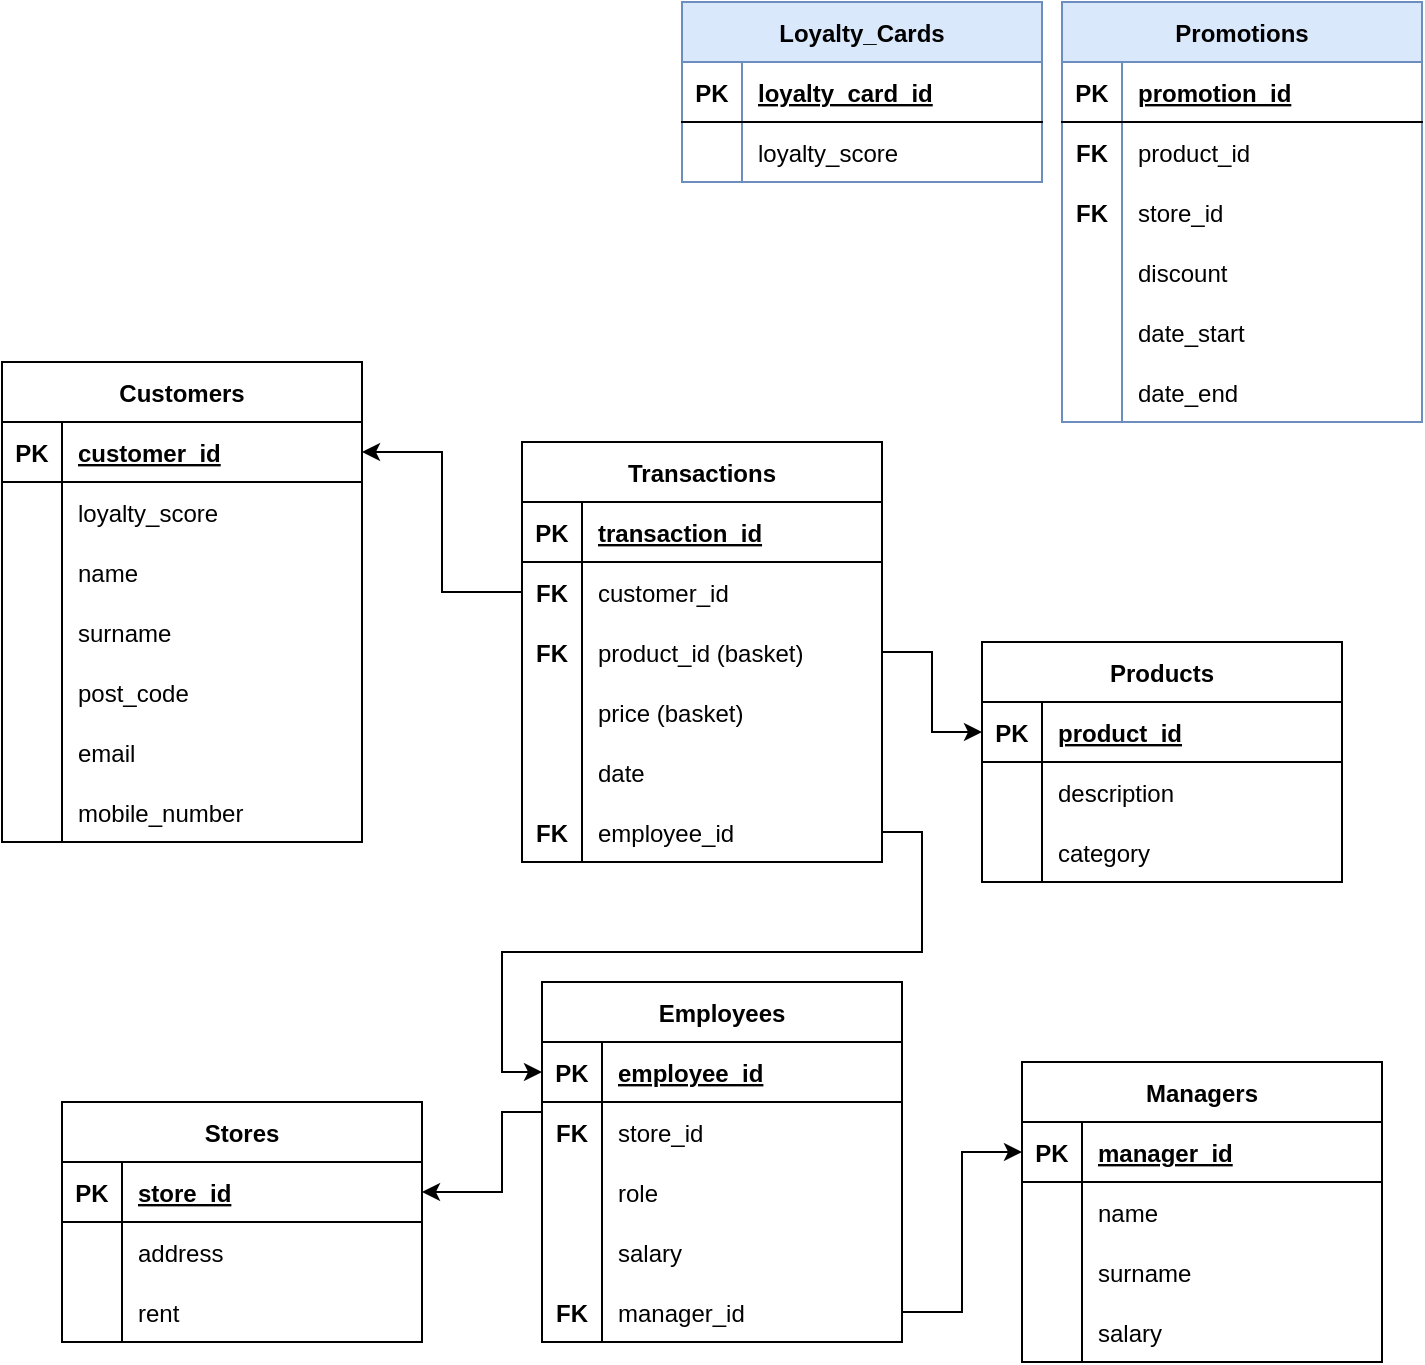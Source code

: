 <mxfile version="17.4.6" type="github">
  <diagram id="8zpgHY2eC4enXWlwEsFc" name="Page-1">
    <mxGraphModel dx="1426" dy="801" grid="1" gridSize="10" guides="1" tooltips="1" connect="1" arrows="1" fold="1" page="1" pageScale="1" pageWidth="827" pageHeight="1169" math="0" shadow="0">
      <root>
        <mxCell id="0" />
        <mxCell id="1" parent="0" />
        <mxCell id="gg4rEo2kOgMT4Y4ymjYf-1" value="Customers" style="shape=table;startSize=30;container=1;collapsible=1;childLayout=tableLayout;fixedRows=1;rowLines=0;fontStyle=1;align=center;resizeLast=1;" vertex="1" parent="1">
          <mxGeometry x="40" y="530" width="180" height="240" as="geometry" />
        </mxCell>
        <mxCell id="gg4rEo2kOgMT4Y4ymjYf-2" value="" style="shape=tableRow;horizontal=0;startSize=0;swimlaneHead=0;swimlaneBody=0;fillColor=none;collapsible=0;dropTarget=0;points=[[0,0.5],[1,0.5]];portConstraint=eastwest;top=0;left=0;right=0;bottom=1;" vertex="1" parent="gg4rEo2kOgMT4Y4ymjYf-1">
          <mxGeometry y="30" width="180" height="30" as="geometry" />
        </mxCell>
        <mxCell id="gg4rEo2kOgMT4Y4ymjYf-3" value="PK" style="shape=partialRectangle;connectable=0;fillColor=none;top=0;left=0;bottom=0;right=0;fontStyle=1;overflow=hidden;" vertex="1" parent="gg4rEo2kOgMT4Y4ymjYf-2">
          <mxGeometry width="30" height="30" as="geometry">
            <mxRectangle width="30" height="30" as="alternateBounds" />
          </mxGeometry>
        </mxCell>
        <mxCell id="gg4rEo2kOgMT4Y4ymjYf-4" value="customer_id" style="shape=partialRectangle;connectable=0;fillColor=none;top=0;left=0;bottom=0;right=0;align=left;spacingLeft=6;fontStyle=5;overflow=hidden;" vertex="1" parent="gg4rEo2kOgMT4Y4ymjYf-2">
          <mxGeometry x="30" width="150" height="30" as="geometry">
            <mxRectangle width="150" height="30" as="alternateBounds" />
          </mxGeometry>
        </mxCell>
        <mxCell id="gg4rEo2kOgMT4Y4ymjYf-5" value="" style="shape=tableRow;horizontal=0;startSize=0;swimlaneHead=0;swimlaneBody=0;fillColor=none;collapsible=0;dropTarget=0;points=[[0,0.5],[1,0.5]];portConstraint=eastwest;top=0;left=0;right=0;bottom=0;" vertex="1" parent="gg4rEo2kOgMT4Y4ymjYf-1">
          <mxGeometry y="60" width="180" height="30" as="geometry" />
        </mxCell>
        <mxCell id="gg4rEo2kOgMT4Y4ymjYf-6" value="" style="shape=partialRectangle;connectable=0;fillColor=none;top=0;left=0;bottom=0;right=0;editable=1;overflow=hidden;fontStyle=1" vertex="1" parent="gg4rEo2kOgMT4Y4ymjYf-5">
          <mxGeometry width="30" height="30" as="geometry">
            <mxRectangle width="30" height="30" as="alternateBounds" />
          </mxGeometry>
        </mxCell>
        <mxCell id="gg4rEo2kOgMT4Y4ymjYf-7" value="loyalty_score" style="shape=partialRectangle;connectable=0;fillColor=none;top=0;left=0;bottom=0;right=0;align=left;spacingLeft=6;overflow=hidden;" vertex="1" parent="gg4rEo2kOgMT4Y4ymjYf-5">
          <mxGeometry x="30" width="150" height="30" as="geometry">
            <mxRectangle width="150" height="30" as="alternateBounds" />
          </mxGeometry>
        </mxCell>
        <mxCell id="gg4rEo2kOgMT4Y4ymjYf-8" value="" style="shape=tableRow;horizontal=0;startSize=0;swimlaneHead=0;swimlaneBody=0;fillColor=none;collapsible=0;dropTarget=0;points=[[0,0.5],[1,0.5]];portConstraint=eastwest;top=0;left=0;right=0;bottom=0;" vertex="1" parent="gg4rEo2kOgMT4Y4ymjYf-1">
          <mxGeometry y="90" width="180" height="30" as="geometry" />
        </mxCell>
        <mxCell id="gg4rEo2kOgMT4Y4ymjYf-9" value="" style="shape=partialRectangle;connectable=0;fillColor=none;top=0;left=0;bottom=0;right=0;editable=1;overflow=hidden;" vertex="1" parent="gg4rEo2kOgMT4Y4ymjYf-8">
          <mxGeometry width="30" height="30" as="geometry">
            <mxRectangle width="30" height="30" as="alternateBounds" />
          </mxGeometry>
        </mxCell>
        <mxCell id="gg4rEo2kOgMT4Y4ymjYf-10" value="name" style="shape=partialRectangle;connectable=0;fillColor=none;top=0;left=0;bottom=0;right=0;align=left;spacingLeft=6;overflow=hidden;" vertex="1" parent="gg4rEo2kOgMT4Y4ymjYf-8">
          <mxGeometry x="30" width="150" height="30" as="geometry">
            <mxRectangle width="150" height="30" as="alternateBounds" />
          </mxGeometry>
        </mxCell>
        <mxCell id="gg4rEo2kOgMT4Y4ymjYf-11" value="" style="shape=tableRow;horizontal=0;startSize=0;swimlaneHead=0;swimlaneBody=0;fillColor=none;collapsible=0;dropTarget=0;points=[[0,0.5],[1,0.5]];portConstraint=eastwest;top=0;left=0;right=0;bottom=0;" vertex="1" parent="gg4rEo2kOgMT4Y4ymjYf-1">
          <mxGeometry y="120" width="180" height="30" as="geometry" />
        </mxCell>
        <mxCell id="gg4rEo2kOgMT4Y4ymjYf-12" value="" style="shape=partialRectangle;connectable=0;fillColor=none;top=0;left=0;bottom=0;right=0;editable=1;overflow=hidden;" vertex="1" parent="gg4rEo2kOgMT4Y4ymjYf-11">
          <mxGeometry width="30" height="30" as="geometry">
            <mxRectangle width="30" height="30" as="alternateBounds" />
          </mxGeometry>
        </mxCell>
        <mxCell id="gg4rEo2kOgMT4Y4ymjYf-13" value="surname" style="shape=partialRectangle;connectable=0;fillColor=none;top=0;left=0;bottom=0;right=0;align=left;spacingLeft=6;overflow=hidden;" vertex="1" parent="gg4rEo2kOgMT4Y4ymjYf-11">
          <mxGeometry x="30" width="150" height="30" as="geometry">
            <mxRectangle width="150" height="30" as="alternateBounds" />
          </mxGeometry>
        </mxCell>
        <mxCell id="gg4rEo2kOgMT4Y4ymjYf-82" style="shape=tableRow;horizontal=0;startSize=0;swimlaneHead=0;swimlaneBody=0;fillColor=none;collapsible=0;dropTarget=0;points=[[0,0.5],[1,0.5]];portConstraint=eastwest;top=0;left=0;right=0;bottom=0;" vertex="1" parent="gg4rEo2kOgMT4Y4ymjYf-1">
          <mxGeometry y="150" width="180" height="30" as="geometry" />
        </mxCell>
        <mxCell id="gg4rEo2kOgMT4Y4ymjYf-83" style="shape=partialRectangle;connectable=0;fillColor=none;top=0;left=0;bottom=0;right=0;editable=1;overflow=hidden;" vertex="1" parent="gg4rEo2kOgMT4Y4ymjYf-82">
          <mxGeometry width="30" height="30" as="geometry">
            <mxRectangle width="30" height="30" as="alternateBounds" />
          </mxGeometry>
        </mxCell>
        <mxCell id="gg4rEo2kOgMT4Y4ymjYf-84" value="post_code" style="shape=partialRectangle;connectable=0;fillColor=none;top=0;left=0;bottom=0;right=0;align=left;spacingLeft=6;overflow=hidden;" vertex="1" parent="gg4rEo2kOgMT4Y4ymjYf-82">
          <mxGeometry x="30" width="150" height="30" as="geometry">
            <mxRectangle width="150" height="30" as="alternateBounds" />
          </mxGeometry>
        </mxCell>
        <mxCell id="gg4rEo2kOgMT4Y4ymjYf-85" style="shape=tableRow;horizontal=0;startSize=0;swimlaneHead=0;swimlaneBody=0;fillColor=none;collapsible=0;dropTarget=0;points=[[0,0.5],[1,0.5]];portConstraint=eastwest;top=0;left=0;right=0;bottom=0;" vertex="1" parent="gg4rEo2kOgMT4Y4ymjYf-1">
          <mxGeometry y="180" width="180" height="30" as="geometry" />
        </mxCell>
        <mxCell id="gg4rEo2kOgMT4Y4ymjYf-86" style="shape=partialRectangle;connectable=0;fillColor=none;top=0;left=0;bottom=0;right=0;editable=1;overflow=hidden;" vertex="1" parent="gg4rEo2kOgMT4Y4ymjYf-85">
          <mxGeometry width="30" height="30" as="geometry">
            <mxRectangle width="30" height="30" as="alternateBounds" />
          </mxGeometry>
        </mxCell>
        <mxCell id="gg4rEo2kOgMT4Y4ymjYf-87" value="email" style="shape=partialRectangle;connectable=0;fillColor=none;top=0;left=0;bottom=0;right=0;align=left;spacingLeft=6;overflow=hidden;" vertex="1" parent="gg4rEo2kOgMT4Y4ymjYf-85">
          <mxGeometry x="30" width="150" height="30" as="geometry">
            <mxRectangle width="150" height="30" as="alternateBounds" />
          </mxGeometry>
        </mxCell>
        <mxCell id="gg4rEo2kOgMT4Y4ymjYf-88" style="shape=tableRow;horizontal=0;startSize=0;swimlaneHead=0;swimlaneBody=0;fillColor=none;collapsible=0;dropTarget=0;points=[[0,0.5],[1,0.5]];portConstraint=eastwest;top=0;left=0;right=0;bottom=0;" vertex="1" parent="gg4rEo2kOgMT4Y4ymjYf-1">
          <mxGeometry y="210" width="180" height="30" as="geometry" />
        </mxCell>
        <mxCell id="gg4rEo2kOgMT4Y4ymjYf-89" style="shape=partialRectangle;connectable=0;fillColor=none;top=0;left=0;bottom=0;right=0;editable=1;overflow=hidden;" vertex="1" parent="gg4rEo2kOgMT4Y4ymjYf-88">
          <mxGeometry width="30" height="30" as="geometry">
            <mxRectangle width="30" height="30" as="alternateBounds" />
          </mxGeometry>
        </mxCell>
        <mxCell id="gg4rEo2kOgMT4Y4ymjYf-90" value="mobile_number" style="shape=partialRectangle;connectable=0;fillColor=none;top=0;left=0;bottom=0;right=0;align=left;spacingLeft=6;overflow=hidden;" vertex="1" parent="gg4rEo2kOgMT4Y4ymjYf-88">
          <mxGeometry x="30" width="150" height="30" as="geometry">
            <mxRectangle width="150" height="30" as="alternateBounds" />
          </mxGeometry>
        </mxCell>
        <mxCell id="gg4rEo2kOgMT4Y4ymjYf-17" value="Transactions" style="shape=table;startSize=30;container=1;collapsible=1;childLayout=tableLayout;fixedRows=1;rowLines=0;fontStyle=1;align=center;resizeLast=1;" vertex="1" parent="1">
          <mxGeometry x="300" y="570" width="180" height="210" as="geometry">
            <mxRectangle x="280" y="430" width="110" height="30" as="alternateBounds" />
          </mxGeometry>
        </mxCell>
        <mxCell id="gg4rEo2kOgMT4Y4ymjYf-18" value="" style="shape=tableRow;horizontal=0;startSize=0;swimlaneHead=0;swimlaneBody=0;fillColor=none;collapsible=0;dropTarget=0;points=[[0,0.5],[1,0.5]];portConstraint=eastwest;top=0;left=0;right=0;bottom=1;" vertex="1" parent="gg4rEo2kOgMT4Y4ymjYf-17">
          <mxGeometry y="30" width="180" height="30" as="geometry" />
        </mxCell>
        <mxCell id="gg4rEo2kOgMT4Y4ymjYf-19" value="PK" style="shape=partialRectangle;connectable=0;fillColor=none;top=0;left=0;bottom=0;right=0;fontStyle=1;overflow=hidden;" vertex="1" parent="gg4rEo2kOgMT4Y4ymjYf-18">
          <mxGeometry width="30" height="30" as="geometry">
            <mxRectangle width="30" height="30" as="alternateBounds" />
          </mxGeometry>
        </mxCell>
        <mxCell id="gg4rEo2kOgMT4Y4ymjYf-20" value="transaction_id" style="shape=partialRectangle;connectable=0;fillColor=none;top=0;left=0;bottom=0;right=0;align=left;spacingLeft=6;fontStyle=5;overflow=hidden;" vertex="1" parent="gg4rEo2kOgMT4Y4ymjYf-18">
          <mxGeometry x="30" width="150" height="30" as="geometry">
            <mxRectangle width="150" height="30" as="alternateBounds" />
          </mxGeometry>
        </mxCell>
        <mxCell id="gg4rEo2kOgMT4Y4ymjYf-21" value="" style="shape=tableRow;horizontal=0;startSize=0;swimlaneHead=0;swimlaneBody=0;fillColor=none;collapsible=0;dropTarget=0;points=[[0,0.5],[1,0.5]];portConstraint=eastwest;top=0;left=0;right=0;bottom=0;" vertex="1" parent="gg4rEo2kOgMT4Y4ymjYf-17">
          <mxGeometry y="60" width="180" height="30" as="geometry" />
        </mxCell>
        <mxCell id="gg4rEo2kOgMT4Y4ymjYf-22" value="FK" style="shape=partialRectangle;connectable=0;fillColor=none;top=0;left=0;bottom=0;right=0;editable=1;overflow=hidden;fontStyle=1" vertex="1" parent="gg4rEo2kOgMT4Y4ymjYf-21">
          <mxGeometry width="30" height="30" as="geometry">
            <mxRectangle width="30" height="30" as="alternateBounds" />
          </mxGeometry>
        </mxCell>
        <mxCell id="gg4rEo2kOgMT4Y4ymjYf-23" value="customer_id" style="shape=partialRectangle;connectable=0;fillColor=none;top=0;left=0;bottom=0;right=0;align=left;spacingLeft=6;overflow=hidden;" vertex="1" parent="gg4rEo2kOgMT4Y4ymjYf-21">
          <mxGeometry x="30" width="150" height="30" as="geometry">
            <mxRectangle width="150" height="30" as="alternateBounds" />
          </mxGeometry>
        </mxCell>
        <mxCell id="gg4rEo2kOgMT4Y4ymjYf-148" style="shape=tableRow;horizontal=0;startSize=0;swimlaneHead=0;swimlaneBody=0;fillColor=none;collapsible=0;dropTarget=0;points=[[0,0.5],[1,0.5]];portConstraint=eastwest;top=0;left=0;right=0;bottom=0;" vertex="1" parent="gg4rEo2kOgMT4Y4ymjYf-17">
          <mxGeometry y="90" width="180" height="30" as="geometry" />
        </mxCell>
        <mxCell id="gg4rEo2kOgMT4Y4ymjYf-149" value="FK" style="shape=partialRectangle;connectable=0;fillColor=none;top=0;left=0;bottom=0;right=0;editable=1;overflow=hidden;fontStyle=1" vertex="1" parent="gg4rEo2kOgMT4Y4ymjYf-148">
          <mxGeometry width="30" height="30" as="geometry">
            <mxRectangle width="30" height="30" as="alternateBounds" />
          </mxGeometry>
        </mxCell>
        <mxCell id="gg4rEo2kOgMT4Y4ymjYf-150" value="product_id (basket)" style="shape=partialRectangle;connectable=0;fillColor=none;top=0;left=0;bottom=0;right=0;align=left;spacingLeft=6;overflow=hidden;" vertex="1" parent="gg4rEo2kOgMT4Y4ymjYf-148">
          <mxGeometry x="30" width="150" height="30" as="geometry">
            <mxRectangle width="150" height="30" as="alternateBounds" />
          </mxGeometry>
        </mxCell>
        <mxCell id="gg4rEo2kOgMT4Y4ymjYf-154" style="shape=tableRow;horizontal=0;startSize=0;swimlaneHead=0;swimlaneBody=0;fillColor=none;collapsible=0;dropTarget=0;points=[[0,0.5],[1,0.5]];portConstraint=eastwest;top=0;left=0;right=0;bottom=0;" vertex="1" parent="gg4rEo2kOgMT4Y4ymjYf-17">
          <mxGeometry y="120" width="180" height="30" as="geometry" />
        </mxCell>
        <mxCell id="gg4rEo2kOgMT4Y4ymjYf-155" style="shape=partialRectangle;connectable=0;fillColor=none;top=0;left=0;bottom=0;right=0;editable=1;overflow=hidden;fontStyle=1" vertex="1" parent="gg4rEo2kOgMT4Y4ymjYf-154">
          <mxGeometry width="30" height="30" as="geometry">
            <mxRectangle width="30" height="30" as="alternateBounds" />
          </mxGeometry>
        </mxCell>
        <mxCell id="gg4rEo2kOgMT4Y4ymjYf-156" value="price (basket)" style="shape=partialRectangle;connectable=0;fillColor=none;top=0;left=0;bottom=0;right=0;align=left;spacingLeft=6;overflow=hidden;" vertex="1" parent="gg4rEo2kOgMT4Y4ymjYf-154">
          <mxGeometry x="30" width="150" height="30" as="geometry">
            <mxRectangle width="150" height="30" as="alternateBounds" />
          </mxGeometry>
        </mxCell>
        <mxCell id="gg4rEo2kOgMT4Y4ymjYf-27" value="" style="shape=tableRow;horizontal=0;startSize=0;swimlaneHead=0;swimlaneBody=0;fillColor=none;collapsible=0;dropTarget=0;points=[[0,0.5],[1,0.5]];portConstraint=eastwest;top=0;left=0;right=0;bottom=0;" vertex="1" parent="gg4rEo2kOgMT4Y4ymjYf-17">
          <mxGeometry y="150" width="180" height="30" as="geometry" />
        </mxCell>
        <mxCell id="gg4rEo2kOgMT4Y4ymjYf-28" value="" style="shape=partialRectangle;connectable=0;fillColor=none;top=0;left=0;bottom=0;right=0;editable=1;overflow=hidden;" vertex="1" parent="gg4rEo2kOgMT4Y4ymjYf-27">
          <mxGeometry width="30" height="30" as="geometry">
            <mxRectangle width="30" height="30" as="alternateBounds" />
          </mxGeometry>
        </mxCell>
        <mxCell id="gg4rEo2kOgMT4Y4ymjYf-29" value="date" style="shape=partialRectangle;connectable=0;fillColor=none;top=0;left=0;bottom=0;right=0;align=left;spacingLeft=6;overflow=hidden;" vertex="1" parent="gg4rEo2kOgMT4Y4ymjYf-27">
          <mxGeometry x="30" width="150" height="30" as="geometry">
            <mxRectangle width="150" height="30" as="alternateBounds" />
          </mxGeometry>
        </mxCell>
        <mxCell id="gg4rEo2kOgMT4Y4ymjYf-79" style="shape=tableRow;horizontal=0;startSize=0;swimlaneHead=0;swimlaneBody=0;fillColor=none;collapsible=0;dropTarget=0;points=[[0,0.5],[1,0.5]];portConstraint=eastwest;top=0;left=0;right=0;bottom=0;" vertex="1" parent="gg4rEo2kOgMT4Y4ymjYf-17">
          <mxGeometry y="180" width="180" height="30" as="geometry" />
        </mxCell>
        <mxCell id="gg4rEo2kOgMT4Y4ymjYf-80" value="FK" style="shape=partialRectangle;connectable=0;fillColor=none;top=0;left=0;bottom=0;right=0;editable=1;overflow=hidden;fontStyle=1" vertex="1" parent="gg4rEo2kOgMT4Y4ymjYf-79">
          <mxGeometry width="30" height="30" as="geometry">
            <mxRectangle width="30" height="30" as="alternateBounds" />
          </mxGeometry>
        </mxCell>
        <mxCell id="gg4rEo2kOgMT4Y4ymjYf-81" value="employee_id" style="shape=partialRectangle;connectable=0;fillColor=none;top=0;left=0;bottom=0;right=0;align=left;spacingLeft=6;overflow=hidden;" vertex="1" parent="gg4rEo2kOgMT4Y4ymjYf-79">
          <mxGeometry x="30" width="150" height="30" as="geometry">
            <mxRectangle width="150" height="30" as="alternateBounds" />
          </mxGeometry>
        </mxCell>
        <mxCell id="gg4rEo2kOgMT4Y4ymjYf-31" value="" style="shape=tableRow;horizontal=0;startSize=0;swimlaneHead=0;swimlaneBody=0;fillColor=none;collapsible=0;dropTarget=0;points=[[0,0.5],[1,0.5]];portConstraint=eastwest;top=0;left=0;right=0;bottom=0;" vertex="1" parent="1">
          <mxGeometry x="40" y="680" width="180" height="30" as="geometry" />
        </mxCell>
        <mxCell id="gg4rEo2kOgMT4Y4ymjYf-32" value="" style="shape=partialRectangle;connectable=0;fillColor=none;top=0;left=0;bottom=0;right=0;editable=1;overflow=hidden;" vertex="1" parent="gg4rEo2kOgMT4Y4ymjYf-31">
          <mxGeometry width="30" height="30" as="geometry">
            <mxRectangle width="30" height="30" as="alternateBounds" />
          </mxGeometry>
        </mxCell>
        <mxCell id="gg4rEo2kOgMT4Y4ymjYf-91" value="Products" style="shape=table;startSize=30;container=1;collapsible=1;childLayout=tableLayout;fixedRows=1;rowLines=0;fontStyle=1;align=center;resizeLast=1;" vertex="1" parent="1">
          <mxGeometry x="530" y="670" width="180" height="120" as="geometry">
            <mxRectangle x="280" y="430" width="110" height="30" as="alternateBounds" />
          </mxGeometry>
        </mxCell>
        <mxCell id="gg4rEo2kOgMT4Y4ymjYf-92" value="" style="shape=tableRow;horizontal=0;startSize=0;swimlaneHead=0;swimlaneBody=0;fillColor=none;collapsible=0;dropTarget=0;points=[[0,0.5],[1,0.5]];portConstraint=eastwest;top=0;left=0;right=0;bottom=1;" vertex="1" parent="gg4rEo2kOgMT4Y4ymjYf-91">
          <mxGeometry y="30" width="180" height="30" as="geometry" />
        </mxCell>
        <mxCell id="gg4rEo2kOgMT4Y4ymjYf-93" value="PK" style="shape=partialRectangle;connectable=0;fillColor=none;top=0;left=0;bottom=0;right=0;fontStyle=1;overflow=hidden;" vertex="1" parent="gg4rEo2kOgMT4Y4ymjYf-92">
          <mxGeometry width="30" height="30" as="geometry">
            <mxRectangle width="30" height="30" as="alternateBounds" />
          </mxGeometry>
        </mxCell>
        <mxCell id="gg4rEo2kOgMT4Y4ymjYf-94" value="product_id" style="shape=partialRectangle;connectable=0;fillColor=none;top=0;left=0;bottom=0;right=0;align=left;spacingLeft=6;fontStyle=5;overflow=hidden;" vertex="1" parent="gg4rEo2kOgMT4Y4ymjYf-92">
          <mxGeometry x="30" width="150" height="30" as="geometry">
            <mxRectangle width="150" height="30" as="alternateBounds" />
          </mxGeometry>
        </mxCell>
        <mxCell id="gg4rEo2kOgMT4Y4ymjYf-95" value="" style="shape=tableRow;horizontal=0;startSize=0;swimlaneHead=0;swimlaneBody=0;fillColor=none;collapsible=0;dropTarget=0;points=[[0,0.5],[1,0.5]];portConstraint=eastwest;top=0;left=0;right=0;bottom=0;" vertex="1" parent="gg4rEo2kOgMT4Y4ymjYf-91">
          <mxGeometry y="60" width="180" height="30" as="geometry" />
        </mxCell>
        <mxCell id="gg4rEo2kOgMT4Y4ymjYf-96" value="" style="shape=partialRectangle;connectable=0;fillColor=none;top=0;left=0;bottom=0;right=0;editable=1;overflow=hidden;fontStyle=1" vertex="1" parent="gg4rEo2kOgMT4Y4ymjYf-95">
          <mxGeometry width="30" height="30" as="geometry">
            <mxRectangle width="30" height="30" as="alternateBounds" />
          </mxGeometry>
        </mxCell>
        <mxCell id="gg4rEo2kOgMT4Y4ymjYf-97" value="description" style="shape=partialRectangle;connectable=0;fillColor=none;top=0;left=0;bottom=0;right=0;align=left;spacingLeft=6;overflow=hidden;" vertex="1" parent="gg4rEo2kOgMT4Y4ymjYf-95">
          <mxGeometry x="30" width="150" height="30" as="geometry">
            <mxRectangle width="150" height="30" as="alternateBounds" />
          </mxGeometry>
        </mxCell>
        <mxCell id="gg4rEo2kOgMT4Y4ymjYf-98" value="" style="shape=tableRow;horizontal=0;startSize=0;swimlaneHead=0;swimlaneBody=0;fillColor=none;collapsible=0;dropTarget=0;points=[[0,0.5],[1,0.5]];portConstraint=eastwest;top=0;left=0;right=0;bottom=0;" vertex="1" parent="gg4rEo2kOgMT4Y4ymjYf-91">
          <mxGeometry y="90" width="180" height="30" as="geometry" />
        </mxCell>
        <mxCell id="gg4rEo2kOgMT4Y4ymjYf-99" value="" style="shape=partialRectangle;connectable=0;fillColor=none;top=0;left=0;bottom=0;right=0;editable=1;overflow=hidden;" vertex="1" parent="gg4rEo2kOgMT4Y4ymjYf-98">
          <mxGeometry width="30" height="30" as="geometry">
            <mxRectangle width="30" height="30" as="alternateBounds" />
          </mxGeometry>
        </mxCell>
        <mxCell id="gg4rEo2kOgMT4Y4ymjYf-100" value="category" style="shape=partialRectangle;connectable=0;fillColor=none;top=0;left=0;bottom=0;right=0;align=left;spacingLeft=6;overflow=hidden;" vertex="1" parent="gg4rEo2kOgMT4Y4ymjYf-98">
          <mxGeometry x="30" width="150" height="30" as="geometry">
            <mxRectangle width="150" height="30" as="alternateBounds" />
          </mxGeometry>
        </mxCell>
        <mxCell id="gg4rEo2kOgMT4Y4ymjYf-110" value="Loyalty_Cards" style="shape=table;startSize=30;container=1;collapsible=1;childLayout=tableLayout;fixedRows=1;rowLines=0;fontStyle=1;align=center;resizeLast=1;fillColor=#dae8fc;strokeColor=#6c8ebf;" vertex="1" parent="1">
          <mxGeometry x="380" y="350" width="180" height="90" as="geometry">
            <mxRectangle x="280" y="430" width="110" height="30" as="alternateBounds" />
          </mxGeometry>
        </mxCell>
        <mxCell id="gg4rEo2kOgMT4Y4ymjYf-111" value="" style="shape=tableRow;horizontal=0;startSize=0;swimlaneHead=0;swimlaneBody=0;fillColor=none;collapsible=0;dropTarget=0;points=[[0,0.5],[1,0.5]];portConstraint=eastwest;top=0;left=0;right=0;bottom=1;" vertex="1" parent="gg4rEo2kOgMT4Y4ymjYf-110">
          <mxGeometry y="30" width="180" height="30" as="geometry" />
        </mxCell>
        <mxCell id="gg4rEo2kOgMT4Y4ymjYf-112" value="PK" style="shape=partialRectangle;connectable=0;fillColor=none;top=0;left=0;bottom=0;right=0;fontStyle=1;overflow=hidden;" vertex="1" parent="gg4rEo2kOgMT4Y4ymjYf-111">
          <mxGeometry width="30" height="30" as="geometry">
            <mxRectangle width="30" height="30" as="alternateBounds" />
          </mxGeometry>
        </mxCell>
        <mxCell id="gg4rEo2kOgMT4Y4ymjYf-113" value="loyalty_card_id" style="shape=partialRectangle;connectable=0;fillColor=none;top=0;left=0;bottom=0;right=0;align=left;spacingLeft=6;fontStyle=5;overflow=hidden;" vertex="1" parent="gg4rEo2kOgMT4Y4ymjYf-111">
          <mxGeometry x="30" width="150" height="30" as="geometry">
            <mxRectangle width="150" height="30" as="alternateBounds" />
          </mxGeometry>
        </mxCell>
        <mxCell id="gg4rEo2kOgMT4Y4ymjYf-117" value="" style="shape=tableRow;horizontal=0;startSize=0;swimlaneHead=0;swimlaneBody=0;fillColor=none;collapsible=0;dropTarget=0;points=[[0,0.5],[1,0.5]];portConstraint=eastwest;top=0;left=0;right=0;bottom=0;" vertex="1" parent="gg4rEo2kOgMT4Y4ymjYf-110">
          <mxGeometry y="60" width="180" height="30" as="geometry" />
        </mxCell>
        <mxCell id="gg4rEo2kOgMT4Y4ymjYf-118" value="" style="shape=partialRectangle;connectable=0;fillColor=none;top=0;left=0;bottom=0;right=0;editable=1;overflow=hidden;" vertex="1" parent="gg4rEo2kOgMT4Y4ymjYf-117">
          <mxGeometry width="30" height="30" as="geometry">
            <mxRectangle width="30" height="30" as="alternateBounds" />
          </mxGeometry>
        </mxCell>
        <mxCell id="gg4rEo2kOgMT4Y4ymjYf-119" value="loyalty_score" style="shape=partialRectangle;connectable=0;fillColor=none;top=0;left=0;bottom=0;right=0;align=left;spacingLeft=6;overflow=hidden;" vertex="1" parent="gg4rEo2kOgMT4Y4ymjYf-117">
          <mxGeometry x="30" width="150" height="30" as="geometry">
            <mxRectangle width="150" height="30" as="alternateBounds" />
          </mxGeometry>
        </mxCell>
        <mxCell id="gg4rEo2kOgMT4Y4ymjYf-147" style="edgeStyle=orthogonalEdgeStyle;rounded=0;orthogonalLoop=1;jettySize=auto;html=1;entryX=1;entryY=0.5;entryDx=0;entryDy=0;" edge="1" parent="1" source="gg4rEo2kOgMT4Y4ymjYf-21" target="gg4rEo2kOgMT4Y4ymjYf-2">
          <mxGeometry relative="1" as="geometry" />
        </mxCell>
        <mxCell id="gg4rEo2kOgMT4Y4ymjYf-157" style="edgeStyle=orthogonalEdgeStyle;rounded=0;orthogonalLoop=1;jettySize=auto;html=1;entryX=0;entryY=0.5;entryDx=0;entryDy=0;" edge="1" parent="1" source="gg4rEo2kOgMT4Y4ymjYf-148" target="gg4rEo2kOgMT4Y4ymjYf-92">
          <mxGeometry relative="1" as="geometry" />
        </mxCell>
        <mxCell id="gg4rEo2kOgMT4Y4ymjYf-158" value="Employees" style="shape=table;startSize=30;container=1;collapsible=1;childLayout=tableLayout;fixedRows=1;rowLines=0;fontStyle=1;align=center;resizeLast=1;" vertex="1" parent="1">
          <mxGeometry x="310" y="840" width="180" height="180" as="geometry">
            <mxRectangle x="280" y="430" width="110" height="30" as="alternateBounds" />
          </mxGeometry>
        </mxCell>
        <mxCell id="gg4rEo2kOgMT4Y4ymjYf-159" value="" style="shape=tableRow;horizontal=0;startSize=0;swimlaneHead=0;swimlaneBody=0;fillColor=none;collapsible=0;dropTarget=0;points=[[0,0.5],[1,0.5]];portConstraint=eastwest;top=0;left=0;right=0;bottom=1;" vertex="1" parent="gg4rEo2kOgMT4Y4ymjYf-158">
          <mxGeometry y="30" width="180" height="30" as="geometry" />
        </mxCell>
        <mxCell id="gg4rEo2kOgMT4Y4ymjYf-160" value="PK" style="shape=partialRectangle;connectable=0;fillColor=none;top=0;left=0;bottom=0;right=0;fontStyle=1;overflow=hidden;" vertex="1" parent="gg4rEo2kOgMT4Y4ymjYf-159">
          <mxGeometry width="30" height="30" as="geometry">
            <mxRectangle width="30" height="30" as="alternateBounds" />
          </mxGeometry>
        </mxCell>
        <mxCell id="gg4rEo2kOgMT4Y4ymjYf-161" value="employee_id" style="shape=partialRectangle;connectable=0;fillColor=none;top=0;left=0;bottom=0;right=0;align=left;spacingLeft=6;fontStyle=5;overflow=hidden;" vertex="1" parent="gg4rEo2kOgMT4Y4ymjYf-159">
          <mxGeometry x="30" width="150" height="30" as="geometry">
            <mxRectangle width="150" height="30" as="alternateBounds" />
          </mxGeometry>
        </mxCell>
        <mxCell id="gg4rEo2kOgMT4Y4ymjYf-162" value="" style="shape=tableRow;horizontal=0;startSize=0;swimlaneHead=0;swimlaneBody=0;fillColor=none;collapsible=0;dropTarget=0;points=[[0,0.5],[1,0.5]];portConstraint=eastwest;top=0;left=0;right=0;bottom=0;" vertex="1" parent="gg4rEo2kOgMT4Y4ymjYf-158">
          <mxGeometry y="60" width="180" height="30" as="geometry" />
        </mxCell>
        <mxCell id="gg4rEo2kOgMT4Y4ymjYf-163" value="FK" style="shape=partialRectangle;connectable=0;fillColor=none;top=0;left=0;bottom=0;right=0;editable=1;overflow=hidden;fontStyle=1" vertex="1" parent="gg4rEo2kOgMT4Y4ymjYf-162">
          <mxGeometry width="30" height="30" as="geometry">
            <mxRectangle width="30" height="30" as="alternateBounds" />
          </mxGeometry>
        </mxCell>
        <mxCell id="gg4rEo2kOgMT4Y4ymjYf-164" value="store_id" style="shape=partialRectangle;connectable=0;fillColor=none;top=0;left=0;bottom=0;right=0;align=left;spacingLeft=6;overflow=hidden;" vertex="1" parent="gg4rEo2kOgMT4Y4ymjYf-162">
          <mxGeometry x="30" width="150" height="30" as="geometry">
            <mxRectangle width="150" height="30" as="alternateBounds" />
          </mxGeometry>
        </mxCell>
        <mxCell id="gg4rEo2kOgMT4Y4ymjYf-165" value="" style="shape=tableRow;horizontal=0;startSize=0;swimlaneHead=0;swimlaneBody=0;fillColor=none;collapsible=0;dropTarget=0;points=[[0,0.5],[1,0.5]];portConstraint=eastwest;top=0;left=0;right=0;bottom=0;" vertex="1" parent="gg4rEo2kOgMT4Y4ymjYf-158">
          <mxGeometry y="90" width="180" height="30" as="geometry" />
        </mxCell>
        <mxCell id="gg4rEo2kOgMT4Y4ymjYf-166" value="" style="shape=partialRectangle;connectable=0;fillColor=none;top=0;left=0;bottom=0;right=0;editable=1;overflow=hidden;" vertex="1" parent="gg4rEo2kOgMT4Y4ymjYf-165">
          <mxGeometry width="30" height="30" as="geometry">
            <mxRectangle width="30" height="30" as="alternateBounds" />
          </mxGeometry>
        </mxCell>
        <mxCell id="gg4rEo2kOgMT4Y4ymjYf-167" value="role" style="shape=partialRectangle;connectable=0;fillColor=none;top=0;left=0;bottom=0;right=0;align=left;spacingLeft=6;overflow=hidden;" vertex="1" parent="gg4rEo2kOgMT4Y4ymjYf-165">
          <mxGeometry x="30" width="150" height="30" as="geometry">
            <mxRectangle width="150" height="30" as="alternateBounds" />
          </mxGeometry>
        </mxCell>
        <mxCell id="gg4rEo2kOgMT4Y4ymjYf-168" style="shape=tableRow;horizontal=0;startSize=0;swimlaneHead=0;swimlaneBody=0;fillColor=none;collapsible=0;dropTarget=0;points=[[0,0.5],[1,0.5]];portConstraint=eastwest;top=0;left=0;right=0;bottom=0;" vertex="1" parent="gg4rEo2kOgMT4Y4ymjYf-158">
          <mxGeometry y="120" width="180" height="30" as="geometry" />
        </mxCell>
        <mxCell id="gg4rEo2kOgMT4Y4ymjYf-169" style="shape=partialRectangle;connectable=0;fillColor=none;top=0;left=0;bottom=0;right=0;editable=1;overflow=hidden;" vertex="1" parent="gg4rEo2kOgMT4Y4ymjYf-168">
          <mxGeometry width="30" height="30" as="geometry">
            <mxRectangle width="30" height="30" as="alternateBounds" />
          </mxGeometry>
        </mxCell>
        <mxCell id="gg4rEo2kOgMT4Y4ymjYf-170" value="salary" style="shape=partialRectangle;connectable=0;fillColor=none;top=0;left=0;bottom=0;right=0;align=left;spacingLeft=6;overflow=hidden;" vertex="1" parent="gg4rEo2kOgMT4Y4ymjYf-168">
          <mxGeometry x="30" width="150" height="30" as="geometry">
            <mxRectangle width="150" height="30" as="alternateBounds" />
          </mxGeometry>
        </mxCell>
        <mxCell id="gg4rEo2kOgMT4Y4ymjYf-172" style="shape=tableRow;horizontal=0;startSize=0;swimlaneHead=0;swimlaneBody=0;fillColor=none;collapsible=0;dropTarget=0;points=[[0,0.5],[1,0.5]];portConstraint=eastwest;top=0;left=0;right=0;bottom=0;" vertex="1" parent="gg4rEo2kOgMT4Y4ymjYf-158">
          <mxGeometry y="150" width="180" height="30" as="geometry" />
        </mxCell>
        <mxCell id="gg4rEo2kOgMT4Y4ymjYf-173" value="FK" style="shape=partialRectangle;connectable=0;fillColor=none;top=0;left=0;bottom=0;right=0;editable=1;overflow=hidden;fontStyle=1" vertex="1" parent="gg4rEo2kOgMT4Y4ymjYf-172">
          <mxGeometry width="30" height="30" as="geometry">
            <mxRectangle width="30" height="30" as="alternateBounds" />
          </mxGeometry>
        </mxCell>
        <mxCell id="gg4rEo2kOgMT4Y4ymjYf-174" value="manager_id" style="shape=partialRectangle;connectable=0;fillColor=none;top=0;left=0;bottom=0;right=0;align=left;spacingLeft=6;overflow=hidden;" vertex="1" parent="gg4rEo2kOgMT4Y4ymjYf-172">
          <mxGeometry x="30" width="150" height="30" as="geometry">
            <mxRectangle width="150" height="30" as="alternateBounds" />
          </mxGeometry>
        </mxCell>
        <mxCell id="gg4rEo2kOgMT4Y4ymjYf-175" value="Stores" style="shape=table;startSize=30;container=1;collapsible=1;childLayout=tableLayout;fixedRows=1;rowLines=0;fontStyle=1;align=center;resizeLast=1;" vertex="1" parent="1">
          <mxGeometry x="70" y="900" width="180" height="120" as="geometry">
            <mxRectangle x="280" y="430" width="110" height="30" as="alternateBounds" />
          </mxGeometry>
        </mxCell>
        <mxCell id="gg4rEo2kOgMT4Y4ymjYf-176" value="" style="shape=tableRow;horizontal=0;startSize=0;swimlaneHead=0;swimlaneBody=0;fillColor=none;collapsible=0;dropTarget=0;points=[[0,0.5],[1,0.5]];portConstraint=eastwest;top=0;left=0;right=0;bottom=1;" vertex="1" parent="gg4rEo2kOgMT4Y4ymjYf-175">
          <mxGeometry y="30" width="180" height="30" as="geometry" />
        </mxCell>
        <mxCell id="gg4rEo2kOgMT4Y4ymjYf-177" value="PK" style="shape=partialRectangle;connectable=0;fillColor=none;top=0;left=0;bottom=0;right=0;fontStyle=1;overflow=hidden;" vertex="1" parent="gg4rEo2kOgMT4Y4ymjYf-176">
          <mxGeometry width="30" height="30" as="geometry">
            <mxRectangle width="30" height="30" as="alternateBounds" />
          </mxGeometry>
        </mxCell>
        <mxCell id="gg4rEo2kOgMT4Y4ymjYf-178" value="store_id" style="shape=partialRectangle;connectable=0;fillColor=none;top=0;left=0;bottom=0;right=0;align=left;spacingLeft=6;fontStyle=5;overflow=hidden;" vertex="1" parent="gg4rEo2kOgMT4Y4ymjYf-176">
          <mxGeometry x="30" width="150" height="30" as="geometry">
            <mxRectangle width="150" height="30" as="alternateBounds" />
          </mxGeometry>
        </mxCell>
        <mxCell id="gg4rEo2kOgMT4Y4ymjYf-182" value="" style="shape=tableRow;horizontal=0;startSize=0;swimlaneHead=0;swimlaneBody=0;fillColor=none;collapsible=0;dropTarget=0;points=[[0,0.5],[1,0.5]];portConstraint=eastwest;top=0;left=0;right=0;bottom=0;" vertex="1" parent="gg4rEo2kOgMT4Y4ymjYf-175">
          <mxGeometry y="60" width="180" height="30" as="geometry" />
        </mxCell>
        <mxCell id="gg4rEo2kOgMT4Y4ymjYf-183" value="" style="shape=partialRectangle;connectable=0;fillColor=none;top=0;left=0;bottom=0;right=0;editable=1;overflow=hidden;" vertex="1" parent="gg4rEo2kOgMT4Y4ymjYf-182">
          <mxGeometry width="30" height="30" as="geometry">
            <mxRectangle width="30" height="30" as="alternateBounds" />
          </mxGeometry>
        </mxCell>
        <mxCell id="gg4rEo2kOgMT4Y4ymjYf-184" value="address" style="shape=partialRectangle;connectable=0;fillColor=none;top=0;left=0;bottom=0;right=0;align=left;spacingLeft=6;overflow=hidden;" vertex="1" parent="gg4rEo2kOgMT4Y4ymjYf-182">
          <mxGeometry x="30" width="150" height="30" as="geometry">
            <mxRectangle width="150" height="30" as="alternateBounds" />
          </mxGeometry>
        </mxCell>
        <mxCell id="gg4rEo2kOgMT4Y4ymjYf-185" style="shape=tableRow;horizontal=0;startSize=0;swimlaneHead=0;swimlaneBody=0;fillColor=none;collapsible=0;dropTarget=0;points=[[0,0.5],[1,0.5]];portConstraint=eastwest;top=0;left=0;right=0;bottom=0;" vertex="1" parent="gg4rEo2kOgMT4Y4ymjYf-175">
          <mxGeometry y="90" width="180" height="30" as="geometry" />
        </mxCell>
        <mxCell id="gg4rEo2kOgMT4Y4ymjYf-186" style="shape=partialRectangle;connectable=0;fillColor=none;top=0;left=0;bottom=0;right=0;editable=1;overflow=hidden;" vertex="1" parent="gg4rEo2kOgMT4Y4ymjYf-185">
          <mxGeometry width="30" height="30" as="geometry">
            <mxRectangle width="30" height="30" as="alternateBounds" />
          </mxGeometry>
        </mxCell>
        <mxCell id="gg4rEo2kOgMT4Y4ymjYf-187" value="rent" style="shape=partialRectangle;connectable=0;fillColor=none;top=0;left=0;bottom=0;right=0;align=left;spacingLeft=6;overflow=hidden;" vertex="1" parent="gg4rEo2kOgMT4Y4ymjYf-185">
          <mxGeometry x="30" width="150" height="30" as="geometry">
            <mxRectangle width="150" height="30" as="alternateBounds" />
          </mxGeometry>
        </mxCell>
        <mxCell id="gg4rEo2kOgMT4Y4ymjYf-196" style="edgeStyle=orthogonalEdgeStyle;rounded=0;orthogonalLoop=1;jettySize=auto;html=1;entryX=0;entryY=0.5;entryDx=0;entryDy=0;" edge="1" parent="1" source="gg4rEo2kOgMT4Y4ymjYf-79" target="gg4rEo2kOgMT4Y4ymjYf-159">
          <mxGeometry relative="1" as="geometry" />
        </mxCell>
        <mxCell id="gg4rEo2kOgMT4Y4ymjYf-197" style="edgeStyle=orthogonalEdgeStyle;rounded=0;orthogonalLoop=1;jettySize=auto;html=1;exitX=0;exitY=0.5;exitDx=0;exitDy=0;" edge="1" parent="1" source="gg4rEo2kOgMT4Y4ymjYf-162" target="gg4rEo2kOgMT4Y4ymjYf-176">
          <mxGeometry relative="1" as="geometry">
            <Array as="points">
              <mxPoint x="290" y="905" />
            </Array>
          </mxGeometry>
        </mxCell>
        <mxCell id="gg4rEo2kOgMT4Y4ymjYf-198" value="Promotions" style="shape=table;startSize=30;container=1;collapsible=1;childLayout=tableLayout;fixedRows=1;rowLines=0;fontStyle=1;align=center;resizeLast=1;fillColor=#dae8fc;strokeColor=#6c8ebf;" vertex="1" parent="1">
          <mxGeometry x="570" y="350" width="180" height="210" as="geometry">
            <mxRectangle x="280" y="430" width="110" height="30" as="alternateBounds" />
          </mxGeometry>
        </mxCell>
        <mxCell id="gg4rEo2kOgMT4Y4ymjYf-199" value="" style="shape=tableRow;horizontal=0;startSize=0;swimlaneHead=0;swimlaneBody=0;fillColor=none;collapsible=0;dropTarget=0;points=[[0,0.5],[1,0.5]];portConstraint=eastwest;top=0;left=0;right=0;bottom=1;" vertex="1" parent="gg4rEo2kOgMT4Y4ymjYf-198">
          <mxGeometry y="30" width="180" height="30" as="geometry" />
        </mxCell>
        <mxCell id="gg4rEo2kOgMT4Y4ymjYf-200" value="PK" style="shape=partialRectangle;connectable=0;fillColor=none;top=0;left=0;bottom=0;right=0;fontStyle=1;overflow=hidden;" vertex="1" parent="gg4rEo2kOgMT4Y4ymjYf-199">
          <mxGeometry width="30" height="30" as="geometry">
            <mxRectangle width="30" height="30" as="alternateBounds" />
          </mxGeometry>
        </mxCell>
        <mxCell id="gg4rEo2kOgMT4Y4ymjYf-201" value="promotion_id" style="shape=partialRectangle;connectable=0;fillColor=none;top=0;left=0;bottom=0;right=0;align=left;spacingLeft=6;fontStyle=5;overflow=hidden;" vertex="1" parent="gg4rEo2kOgMT4Y4ymjYf-199">
          <mxGeometry x="30" width="150" height="30" as="geometry">
            <mxRectangle width="150" height="30" as="alternateBounds" />
          </mxGeometry>
        </mxCell>
        <mxCell id="gg4rEo2kOgMT4Y4ymjYf-211" style="shape=tableRow;horizontal=0;startSize=0;swimlaneHead=0;swimlaneBody=0;fillColor=none;collapsible=0;dropTarget=0;points=[[0,0.5],[1,0.5]];portConstraint=eastwest;top=0;left=0;right=0;bottom=0;" vertex="1" parent="gg4rEo2kOgMT4Y4ymjYf-198">
          <mxGeometry y="60" width="180" height="30" as="geometry" />
        </mxCell>
        <mxCell id="gg4rEo2kOgMT4Y4ymjYf-212" value="FK" style="shape=partialRectangle;connectable=0;fillColor=none;top=0;left=0;bottom=0;right=0;editable=1;overflow=hidden;fontStyle=1" vertex="1" parent="gg4rEo2kOgMT4Y4ymjYf-211">
          <mxGeometry width="30" height="30" as="geometry">
            <mxRectangle width="30" height="30" as="alternateBounds" />
          </mxGeometry>
        </mxCell>
        <mxCell id="gg4rEo2kOgMT4Y4ymjYf-213" value="product_id" style="shape=partialRectangle;connectable=0;fillColor=none;top=0;left=0;bottom=0;right=0;align=left;spacingLeft=6;overflow=hidden;" vertex="1" parent="gg4rEo2kOgMT4Y4ymjYf-211">
          <mxGeometry x="30" width="150" height="30" as="geometry">
            <mxRectangle width="150" height="30" as="alternateBounds" />
          </mxGeometry>
        </mxCell>
        <mxCell id="gg4rEo2kOgMT4Y4ymjYf-219" style="shape=tableRow;horizontal=0;startSize=0;swimlaneHead=0;swimlaneBody=0;fillColor=none;collapsible=0;dropTarget=0;points=[[0,0.5],[1,0.5]];portConstraint=eastwest;top=0;left=0;right=0;bottom=0;" vertex="1" parent="gg4rEo2kOgMT4Y4ymjYf-198">
          <mxGeometry y="90" width="180" height="30" as="geometry" />
        </mxCell>
        <mxCell id="gg4rEo2kOgMT4Y4ymjYf-220" value="FK" style="shape=partialRectangle;connectable=0;fillColor=none;top=0;left=0;bottom=0;right=0;editable=1;overflow=hidden;fontStyle=1" vertex="1" parent="gg4rEo2kOgMT4Y4ymjYf-219">
          <mxGeometry width="30" height="30" as="geometry">
            <mxRectangle width="30" height="30" as="alternateBounds" />
          </mxGeometry>
        </mxCell>
        <mxCell id="gg4rEo2kOgMT4Y4ymjYf-221" value="store_id" style="shape=partialRectangle;connectable=0;fillColor=none;top=0;left=0;bottom=0;right=0;align=left;spacingLeft=6;overflow=hidden;" vertex="1" parent="gg4rEo2kOgMT4Y4ymjYf-219">
          <mxGeometry x="30" width="150" height="30" as="geometry">
            <mxRectangle width="150" height="30" as="alternateBounds" />
          </mxGeometry>
        </mxCell>
        <mxCell id="gg4rEo2kOgMT4Y4ymjYf-202" value="" style="shape=tableRow;horizontal=0;startSize=0;swimlaneHead=0;swimlaneBody=0;fillColor=none;collapsible=0;dropTarget=0;points=[[0,0.5],[1,0.5]];portConstraint=eastwest;top=0;left=0;right=0;bottom=0;" vertex="1" parent="gg4rEo2kOgMT4Y4ymjYf-198">
          <mxGeometry y="120" width="180" height="30" as="geometry" />
        </mxCell>
        <mxCell id="gg4rEo2kOgMT4Y4ymjYf-203" value="" style="shape=partialRectangle;connectable=0;fillColor=none;top=0;left=0;bottom=0;right=0;editable=1;overflow=hidden;fontStyle=1" vertex="1" parent="gg4rEo2kOgMT4Y4ymjYf-202">
          <mxGeometry width="30" height="30" as="geometry">
            <mxRectangle width="30" height="30" as="alternateBounds" />
          </mxGeometry>
        </mxCell>
        <mxCell id="gg4rEo2kOgMT4Y4ymjYf-204" value="discount" style="shape=partialRectangle;connectable=0;fillColor=none;top=0;left=0;bottom=0;right=0;align=left;spacingLeft=6;overflow=hidden;" vertex="1" parent="gg4rEo2kOgMT4Y4ymjYf-202">
          <mxGeometry x="30" width="150" height="30" as="geometry">
            <mxRectangle width="150" height="30" as="alternateBounds" />
          </mxGeometry>
        </mxCell>
        <mxCell id="gg4rEo2kOgMT4Y4ymjYf-205" value="" style="shape=tableRow;horizontal=0;startSize=0;swimlaneHead=0;swimlaneBody=0;fillColor=none;collapsible=0;dropTarget=0;points=[[0,0.5],[1,0.5]];portConstraint=eastwest;top=0;left=0;right=0;bottom=0;" vertex="1" parent="gg4rEo2kOgMT4Y4ymjYf-198">
          <mxGeometry y="150" width="180" height="30" as="geometry" />
        </mxCell>
        <mxCell id="gg4rEo2kOgMT4Y4ymjYf-206" value="" style="shape=partialRectangle;connectable=0;fillColor=none;top=0;left=0;bottom=0;right=0;editable=1;overflow=hidden;" vertex="1" parent="gg4rEo2kOgMT4Y4ymjYf-205">
          <mxGeometry width="30" height="30" as="geometry">
            <mxRectangle width="30" height="30" as="alternateBounds" />
          </mxGeometry>
        </mxCell>
        <mxCell id="gg4rEo2kOgMT4Y4ymjYf-207" value="date_start" style="shape=partialRectangle;connectable=0;fillColor=none;top=0;left=0;bottom=0;right=0;align=left;spacingLeft=6;overflow=hidden;" vertex="1" parent="gg4rEo2kOgMT4Y4ymjYf-205">
          <mxGeometry x="30" width="150" height="30" as="geometry">
            <mxRectangle width="150" height="30" as="alternateBounds" />
          </mxGeometry>
        </mxCell>
        <mxCell id="gg4rEo2kOgMT4Y4ymjYf-208" style="shape=tableRow;horizontal=0;startSize=0;swimlaneHead=0;swimlaneBody=0;fillColor=none;collapsible=0;dropTarget=0;points=[[0,0.5],[1,0.5]];portConstraint=eastwest;top=0;left=0;right=0;bottom=0;" vertex="1" parent="gg4rEo2kOgMT4Y4ymjYf-198">
          <mxGeometry y="180" width="180" height="30" as="geometry" />
        </mxCell>
        <mxCell id="gg4rEo2kOgMT4Y4ymjYf-209" style="shape=partialRectangle;connectable=0;fillColor=none;top=0;left=0;bottom=0;right=0;editable=1;overflow=hidden;" vertex="1" parent="gg4rEo2kOgMT4Y4ymjYf-208">
          <mxGeometry width="30" height="30" as="geometry">
            <mxRectangle width="30" height="30" as="alternateBounds" />
          </mxGeometry>
        </mxCell>
        <mxCell id="gg4rEo2kOgMT4Y4ymjYf-210" value="date_end" style="shape=partialRectangle;connectable=0;fillColor=none;top=0;left=0;bottom=0;right=0;align=left;spacingLeft=6;overflow=hidden;" vertex="1" parent="gg4rEo2kOgMT4Y4ymjYf-208">
          <mxGeometry x="30" width="150" height="30" as="geometry">
            <mxRectangle width="150" height="30" as="alternateBounds" />
          </mxGeometry>
        </mxCell>
        <mxCell id="gg4rEo2kOgMT4Y4ymjYf-240" value="Managers" style="shape=table;startSize=30;container=1;collapsible=1;childLayout=tableLayout;fixedRows=1;rowLines=0;fontStyle=1;align=center;resizeLast=1;" vertex="1" parent="1">
          <mxGeometry x="550" y="880" width="180" height="150" as="geometry">
            <mxRectangle x="280" y="430" width="110" height="30" as="alternateBounds" />
          </mxGeometry>
        </mxCell>
        <mxCell id="gg4rEo2kOgMT4Y4ymjYf-241" value="" style="shape=tableRow;horizontal=0;startSize=0;swimlaneHead=0;swimlaneBody=0;fillColor=none;collapsible=0;dropTarget=0;points=[[0,0.5],[1,0.5]];portConstraint=eastwest;top=0;left=0;right=0;bottom=1;" vertex="1" parent="gg4rEo2kOgMT4Y4ymjYf-240">
          <mxGeometry y="30" width="180" height="30" as="geometry" />
        </mxCell>
        <mxCell id="gg4rEo2kOgMT4Y4ymjYf-242" value="PK" style="shape=partialRectangle;connectable=0;fillColor=none;top=0;left=0;bottom=0;right=0;fontStyle=1;overflow=hidden;" vertex="1" parent="gg4rEo2kOgMT4Y4ymjYf-241">
          <mxGeometry width="30" height="30" as="geometry">
            <mxRectangle width="30" height="30" as="alternateBounds" />
          </mxGeometry>
        </mxCell>
        <mxCell id="gg4rEo2kOgMT4Y4ymjYf-243" value="manager_id" style="shape=partialRectangle;connectable=0;fillColor=none;top=0;left=0;bottom=0;right=0;align=left;spacingLeft=6;fontStyle=5;overflow=hidden;" vertex="1" parent="gg4rEo2kOgMT4Y4ymjYf-241">
          <mxGeometry x="30" width="150" height="30" as="geometry">
            <mxRectangle width="150" height="30" as="alternateBounds" />
          </mxGeometry>
        </mxCell>
        <mxCell id="gg4rEo2kOgMT4Y4ymjYf-244" value="" style="shape=tableRow;horizontal=0;startSize=0;swimlaneHead=0;swimlaneBody=0;fillColor=none;collapsible=0;dropTarget=0;points=[[0,0.5],[1,0.5]];portConstraint=eastwest;top=0;left=0;right=0;bottom=0;" vertex="1" parent="gg4rEo2kOgMT4Y4ymjYf-240">
          <mxGeometry y="60" width="180" height="30" as="geometry" />
        </mxCell>
        <mxCell id="gg4rEo2kOgMT4Y4ymjYf-245" value="" style="shape=partialRectangle;connectable=0;fillColor=none;top=0;left=0;bottom=0;right=0;editable=1;overflow=hidden;fontStyle=1" vertex="1" parent="gg4rEo2kOgMT4Y4ymjYf-244">
          <mxGeometry width="30" height="30" as="geometry">
            <mxRectangle width="30" height="30" as="alternateBounds" />
          </mxGeometry>
        </mxCell>
        <mxCell id="gg4rEo2kOgMT4Y4ymjYf-246" value="name" style="shape=partialRectangle;connectable=0;fillColor=none;top=0;left=0;bottom=0;right=0;align=left;spacingLeft=6;overflow=hidden;" vertex="1" parent="gg4rEo2kOgMT4Y4ymjYf-244">
          <mxGeometry x="30" width="150" height="30" as="geometry">
            <mxRectangle width="150" height="30" as="alternateBounds" />
          </mxGeometry>
        </mxCell>
        <mxCell id="gg4rEo2kOgMT4Y4ymjYf-247" value="" style="shape=tableRow;horizontal=0;startSize=0;swimlaneHead=0;swimlaneBody=0;fillColor=none;collapsible=0;dropTarget=0;points=[[0,0.5],[1,0.5]];portConstraint=eastwest;top=0;left=0;right=0;bottom=0;" vertex="1" parent="gg4rEo2kOgMT4Y4ymjYf-240">
          <mxGeometry y="90" width="180" height="30" as="geometry" />
        </mxCell>
        <mxCell id="gg4rEo2kOgMT4Y4ymjYf-248" value="" style="shape=partialRectangle;connectable=0;fillColor=none;top=0;left=0;bottom=0;right=0;editable=1;overflow=hidden;" vertex="1" parent="gg4rEo2kOgMT4Y4ymjYf-247">
          <mxGeometry width="30" height="30" as="geometry">
            <mxRectangle width="30" height="30" as="alternateBounds" />
          </mxGeometry>
        </mxCell>
        <mxCell id="gg4rEo2kOgMT4Y4ymjYf-249" value="surname" style="shape=partialRectangle;connectable=0;fillColor=none;top=0;left=0;bottom=0;right=0;align=left;spacingLeft=6;overflow=hidden;" vertex="1" parent="gg4rEo2kOgMT4Y4ymjYf-247">
          <mxGeometry x="30" width="150" height="30" as="geometry">
            <mxRectangle width="150" height="30" as="alternateBounds" />
          </mxGeometry>
        </mxCell>
        <mxCell id="gg4rEo2kOgMT4Y4ymjYf-254" style="shape=tableRow;horizontal=0;startSize=0;swimlaneHead=0;swimlaneBody=0;fillColor=none;collapsible=0;dropTarget=0;points=[[0,0.5],[1,0.5]];portConstraint=eastwest;top=0;left=0;right=0;bottom=0;" vertex="1" parent="gg4rEo2kOgMT4Y4ymjYf-240">
          <mxGeometry y="120" width="180" height="30" as="geometry" />
        </mxCell>
        <mxCell id="gg4rEo2kOgMT4Y4ymjYf-255" style="shape=partialRectangle;connectable=0;fillColor=none;top=0;left=0;bottom=0;right=0;editable=1;overflow=hidden;" vertex="1" parent="gg4rEo2kOgMT4Y4ymjYf-254">
          <mxGeometry width="30" height="30" as="geometry">
            <mxRectangle width="30" height="30" as="alternateBounds" />
          </mxGeometry>
        </mxCell>
        <mxCell id="gg4rEo2kOgMT4Y4ymjYf-256" value="salary" style="shape=partialRectangle;connectable=0;fillColor=none;top=0;left=0;bottom=0;right=0;align=left;spacingLeft=6;overflow=hidden;" vertex="1" parent="gg4rEo2kOgMT4Y4ymjYf-254">
          <mxGeometry x="30" width="150" height="30" as="geometry">
            <mxRectangle width="150" height="30" as="alternateBounds" />
          </mxGeometry>
        </mxCell>
        <mxCell id="gg4rEo2kOgMT4Y4ymjYf-253" style="edgeStyle=orthogonalEdgeStyle;rounded=0;orthogonalLoop=1;jettySize=auto;html=1;entryX=0;entryY=0.5;entryDx=0;entryDy=0;" edge="1" parent="1" source="gg4rEo2kOgMT4Y4ymjYf-172" target="gg4rEo2kOgMT4Y4ymjYf-241">
          <mxGeometry relative="1" as="geometry" />
        </mxCell>
      </root>
    </mxGraphModel>
  </diagram>
</mxfile>
